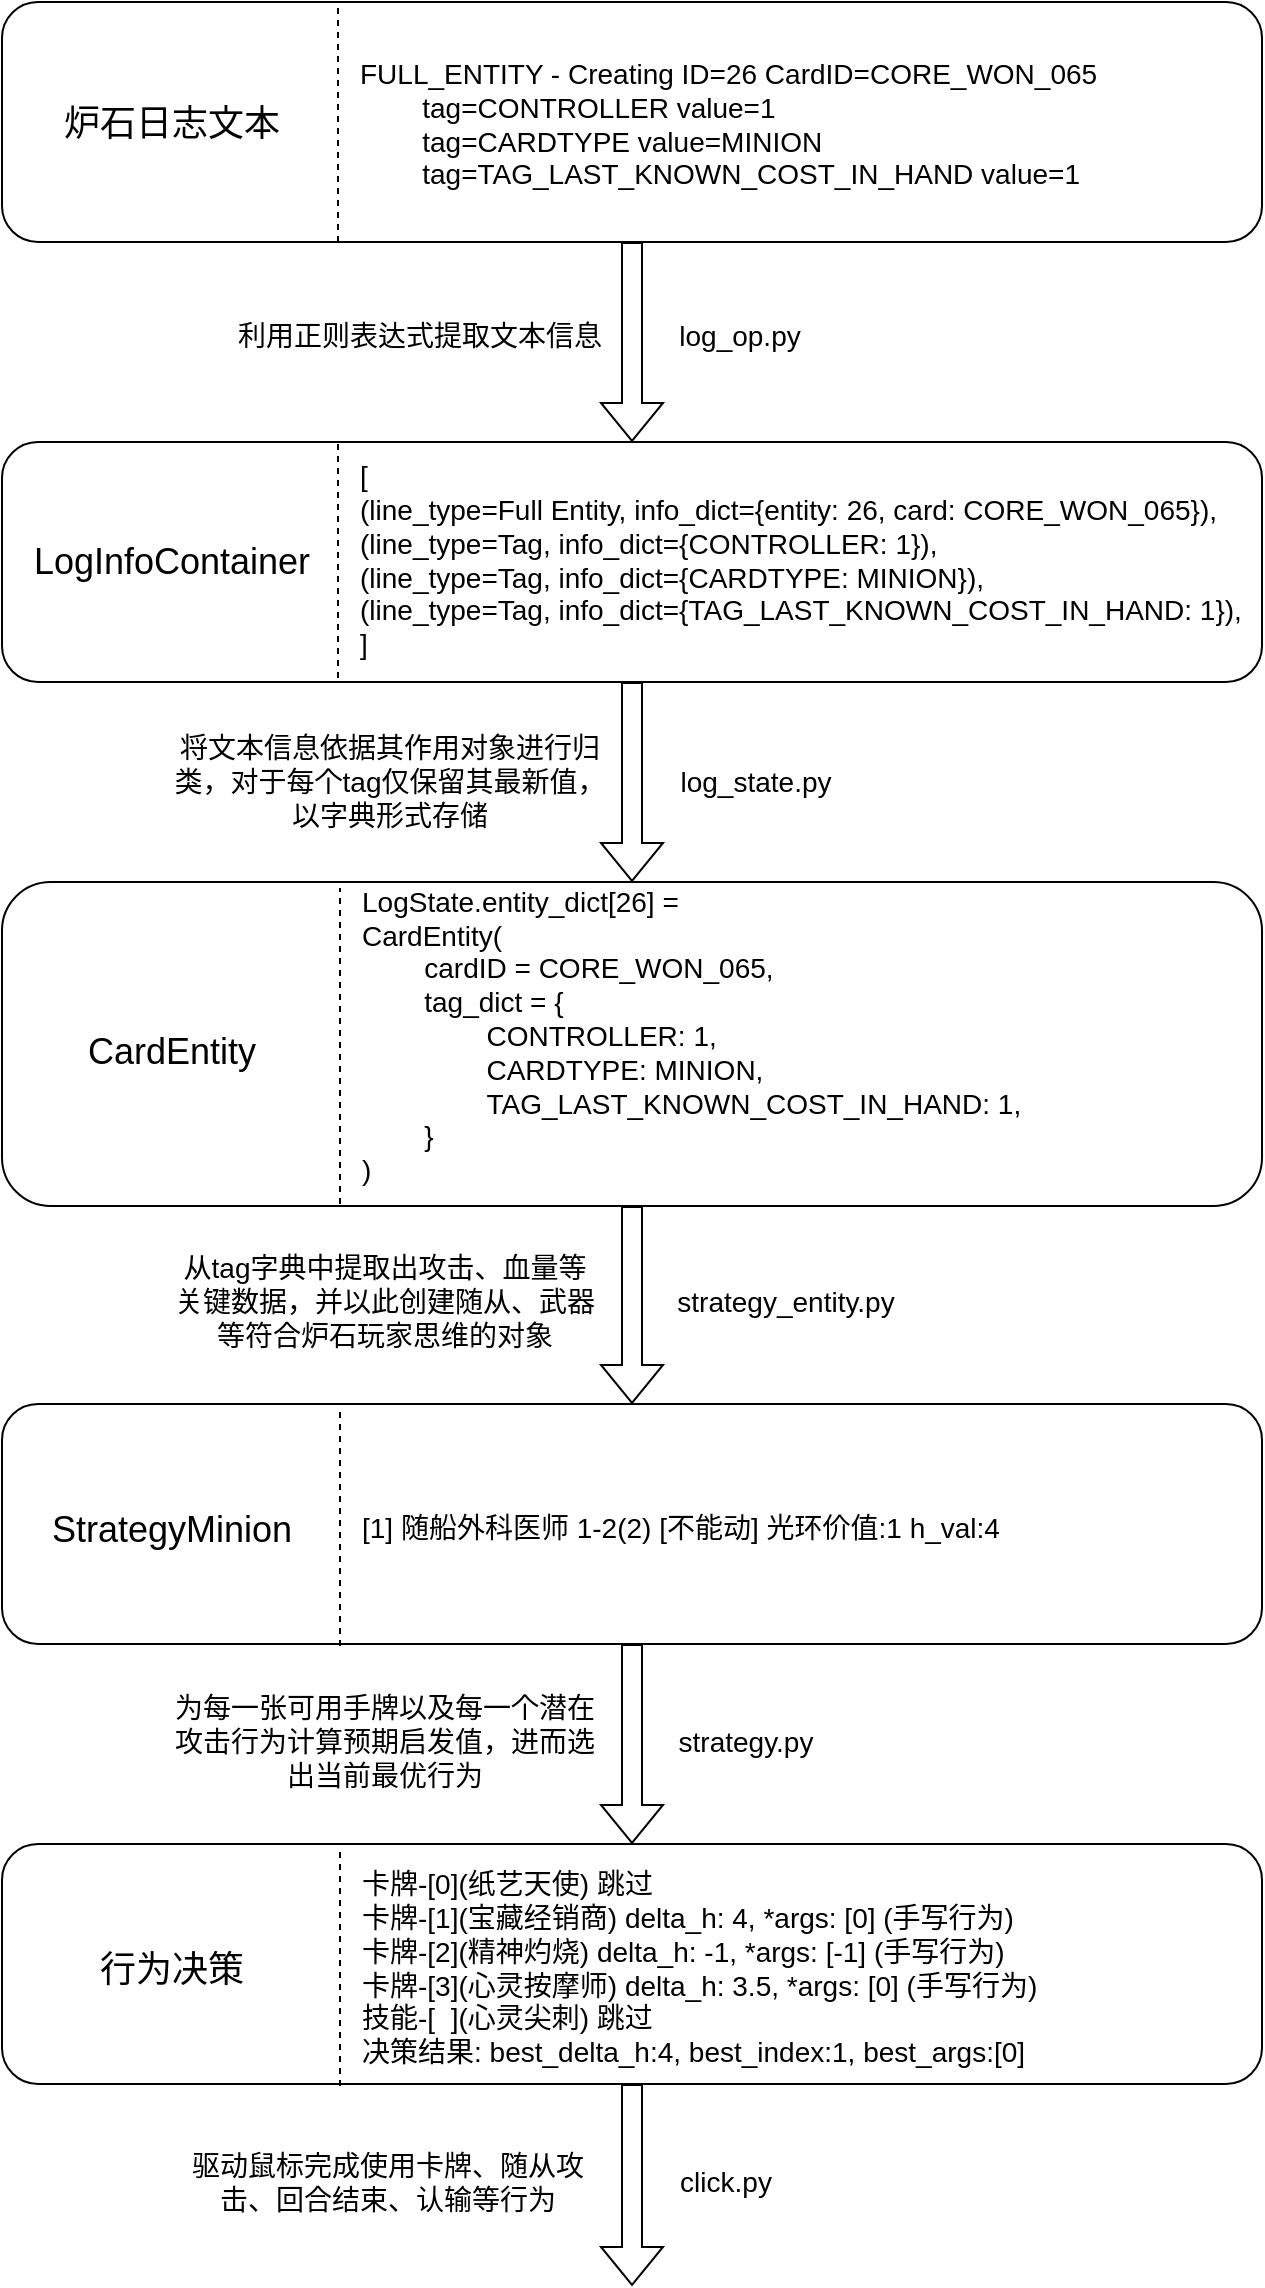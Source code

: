 <mxfile version="24.6.1" type="device">
  <diagram name="第 1 页" id="U2I3OTtjGib0rVJSeLhh">
    <mxGraphModel dx="2236" dy="886" grid="1" gridSize="10" guides="1" tooltips="1" connect="1" arrows="1" fold="1" page="1" pageScale="1" pageWidth="700" pageHeight="1150" math="0" shadow="0">
      <root>
        <mxCell id="0" />
        <mxCell id="1" parent="0" />
        <mxCell id="7Y5WHmtBz6ZAp9REiZZ3-1" value="" style="rounded=1;whiteSpace=wrap;html=1;" parent="1" vertex="1">
          <mxGeometry x="-664" width="630" height="120" as="geometry" />
        </mxCell>
        <mxCell id="7Y5WHmtBz6ZAp9REiZZ3-2" value="&lt;font style=&quot;font-size: 18px;&quot;&gt;炉石日志文本&lt;/font&gt;" style="text;html=1;align=center;verticalAlign=middle;whiteSpace=wrap;rounded=0;" parent="1" vertex="1">
          <mxGeometry x="-650" y="46" width="142" height="30" as="geometry" />
        </mxCell>
        <mxCell id="7Y5WHmtBz6ZAp9REiZZ3-7" value="" style="endArrow=none;dashed=1;html=1;rounded=0;" parent="1" edge="1">
          <mxGeometry width="50" height="50" relative="1" as="geometry">
            <mxPoint x="-496" y="120" as="sourcePoint" />
            <mxPoint x="-496" as="targetPoint" />
          </mxGeometry>
        </mxCell>
        <mxCell id="7Y5WHmtBz6ZAp9REiZZ3-8" value="&lt;div&gt;&lt;span style=&quot;background-color: initial;&quot;&gt;&lt;font style=&quot;font-size: 14px;&quot;&gt;&lt;div&gt;FULL_ENTITY - Creating ID=26 CardID=CORE_WON_065&lt;/div&gt;&lt;div&gt;&lt;span style=&quot;white-space:pre&quot;&gt;&#x9;&lt;/span&gt;tag=CONTROLLER value=1&lt;/div&gt;&lt;div&gt;&lt;span style=&quot;white-space:pre&quot;&gt;&#x9;&lt;/span&gt;tag=CARDTYPE value=MINION&lt;/div&gt;&lt;div&gt;&lt;span style=&quot;white-space:pre&quot;&gt;&#x9;&lt;/span&gt;tag=TAG_LAST_KNOWN_COST_IN_HAND value=1&lt;/div&gt;&lt;/font&gt;&lt;/span&gt;&lt;/div&gt;" style="text;html=1;align=left;verticalAlign=middle;whiteSpace=wrap;rounded=0;" parent="1" vertex="1">
          <mxGeometry x="-487" y="6" width="433" height="110" as="geometry" />
        </mxCell>
        <mxCell id="7Y5WHmtBz6ZAp9REiZZ3-14" value="" style="rounded=1;whiteSpace=wrap;html=1;" parent="1" vertex="1">
          <mxGeometry x="-664" y="220" width="630" height="120" as="geometry" />
        </mxCell>
        <mxCell id="7Y5WHmtBz6ZAp9REiZZ3-15" value="&lt;font style=&quot;font-size: 18px;&quot;&gt;LogInfoContainer&lt;/font&gt;" style="text;html=1;align=center;verticalAlign=middle;whiteSpace=wrap;rounded=0;" parent="1" vertex="1">
          <mxGeometry x="-650" y="265" width="142" height="30" as="geometry" />
        </mxCell>
        <mxCell id="7Y5WHmtBz6ZAp9REiZZ3-16" value="" style="endArrow=none;dashed=1;html=1;rounded=0;" parent="1" edge="1">
          <mxGeometry width="50" height="50" relative="1" as="geometry">
            <mxPoint x="-496" y="338" as="sourcePoint" />
            <mxPoint x="-496" y="218" as="targetPoint" />
          </mxGeometry>
        </mxCell>
        <mxCell id="7Y5WHmtBz6ZAp9REiZZ3-17" value="&lt;span style=&quot;background-color: initial; font-size: 14px;&quot;&gt;&lt;font style=&quot;font-size: 14px;&quot;&gt;[&lt;/font&gt;&lt;/span&gt;&lt;div style=&quot;font-size: 14px;&quot;&gt;&lt;font style=&quot;font-size: 14px;&quot;&gt;(line_type=Full Entity, info_dict={entity: 26, card: CORE_WON_065}),&lt;/font&gt;&lt;/div&gt;&lt;div style=&quot;font-size: 14px;&quot;&gt;&lt;font style=&quot;font-size: 14px;&quot;&gt;(line_type=Tag, info_dict={CONTROLLER: 1}),&lt;/font&gt;&lt;/div&gt;&lt;div style=&quot;font-size: 14px;&quot;&gt;&lt;font style=&quot;font-size: 14px;&quot;&gt;(line_type=Tag, info_dict={CARDTYPE: MINION}),&lt;br&gt;&lt;/font&gt;&lt;/div&gt;&lt;div style=&quot;font-size: 14px;&quot;&gt;&lt;font style=&quot;font-size: 14px;&quot;&gt;(line_type=Tag, info_dict={&lt;/font&gt;&lt;span style=&quot;background-color: initial;&quot;&gt;TAG_LAST_KNOWN_COST_IN_HAND: 1&lt;/span&gt;&lt;span style=&quot;background-color: initial;&quot;&gt;}),&lt;/span&gt;&lt;/div&gt;&lt;div style=&quot;font-size: 14px;&quot;&gt;&lt;span style=&quot;background-color: initial;&quot;&gt;&lt;font style=&quot;font-size: 14px;&quot;&gt;]&lt;/font&gt;&lt;/span&gt;&lt;/div&gt;" style="text;html=1;align=left;verticalAlign=middle;whiteSpace=wrap;rounded=0;" parent="1" vertex="1">
          <mxGeometry x="-487" y="224" width="443" height="110" as="geometry" />
        </mxCell>
        <mxCell id="7Y5WHmtBz6ZAp9REiZZ3-18" value="" style="rounded=1;whiteSpace=wrap;html=1;" parent="1" vertex="1">
          <mxGeometry x="-664" y="440" width="630" height="162" as="geometry" />
        </mxCell>
        <mxCell id="7Y5WHmtBz6ZAp9REiZZ3-19" value="&lt;font style=&quot;font-size: 18px;&quot;&gt;CardEntity&lt;/font&gt;" style="text;html=1;align=center;verticalAlign=middle;whiteSpace=wrap;rounded=0;" parent="1" vertex="1">
          <mxGeometry x="-650" y="510" width="142" height="30" as="geometry" />
        </mxCell>
        <mxCell id="7Y5WHmtBz6ZAp9REiZZ3-20" value="" style="endArrow=none;dashed=1;html=1;rounded=0;" parent="1" edge="1">
          <mxGeometry width="50" height="50" relative="1" as="geometry">
            <mxPoint x="-495" y="601" as="sourcePoint" />
            <mxPoint x="-495" y="443" as="targetPoint" />
          </mxGeometry>
        </mxCell>
        <mxCell id="7Y5WHmtBz6ZAp9REiZZ3-21" value="&lt;div&gt;&lt;span style=&quot;font-size: 14px;&quot;&gt;LogState.entity_dict[26] =&amp;nbsp;&lt;/span&gt;&lt;/div&gt;&lt;div&gt;&lt;span style=&quot;font-size: 14px; background-color: initial;&quot;&gt;CardEntity(&lt;/span&gt;&lt;/div&gt;&lt;div&gt;&lt;span style=&quot;font-size: 14px; background-color: initial;&quot;&gt;&lt;span style=&quot;white-space: pre;&quot;&gt;&#x9;&lt;/span&gt;&lt;/span&gt;&lt;span style=&quot;font-size: 14px; background-color: initial;&quot;&gt;cardID = CORE_WON_065,&lt;/span&gt;&lt;/div&gt;&lt;div&gt;&lt;span style=&quot;font-size: 14px; background-color: initial;&quot;&gt;&lt;span style=&quot;white-space: pre;&quot;&gt;&#x9;&lt;/span&gt;tag_dict = {&lt;/span&gt;&lt;/div&gt;&lt;div&gt;&lt;span style=&quot;font-size: 14px; background-color: initial;&quot;&gt;&lt;span style=&quot;white-space: pre;&quot;&gt;&#x9;&lt;span style=&quot;white-space: pre;&quot;&gt;&#x9;&lt;/span&gt;&lt;/span&gt;&lt;/span&gt;&lt;span style=&quot;font-size: 14px; background-color: initial;&quot;&gt;CONTROLLER: 1,&lt;/span&gt;&lt;/div&gt;&lt;div&gt;&lt;span style=&quot;font-size: 14px; background-color: initial;&quot;&gt;&lt;span style=&quot;white-space: pre;&quot;&gt;&#x9;&lt;span style=&quot;white-space: pre;&quot;&gt;&#x9;&lt;/span&gt;&lt;/span&gt;CARDTYPE: MINION,&lt;/span&gt;&lt;/div&gt;&lt;div&gt;&lt;span style=&quot;font-size: 14px; background-color: initial;&quot;&gt;&lt;span style=&quot;white-space: pre;&quot;&gt;&#x9;&lt;/span&gt;&lt;span style=&quot;white-space: pre;&quot;&gt;&#x9;&lt;/span&gt;TAG_LAST_KNOWN_COST_IN_HAND: 1,&lt;/span&gt;&lt;/div&gt;&lt;div&gt;&lt;span style=&quot;font-size: 14px; background-color: initial;&quot;&gt;&lt;span style=&quot;white-space: pre;&quot;&gt;&#x9;&lt;/span&gt;}&lt;br&gt;&lt;/span&gt;&lt;/div&gt;&lt;div&gt;&lt;span style=&quot;font-size: 14px;&quot;&gt;)&lt;/span&gt;&lt;/div&gt;&lt;div&gt;&lt;br&gt;&lt;/div&gt;" style="text;html=1;align=left;verticalAlign=middle;whiteSpace=wrap;rounded=0;" parent="1" vertex="1">
          <mxGeometry x="-486" y="450" width="443" height="147" as="geometry" />
        </mxCell>
        <mxCell id="7Y5WHmtBz6ZAp9REiZZ3-22" value="" style="rounded=1;whiteSpace=wrap;html=1;" parent="1" vertex="1">
          <mxGeometry x="-664" y="701" width="630" height="120" as="geometry" />
        </mxCell>
        <mxCell id="7Y5WHmtBz6ZAp9REiZZ3-23" value="&lt;font style=&quot;font-size: 18px;&quot;&gt;StrategyMinion&lt;/font&gt;" style="text;html=1;align=center;verticalAlign=middle;whiteSpace=wrap;rounded=0;" parent="1" vertex="1">
          <mxGeometry x="-650" y="749" width="142" height="30" as="geometry" />
        </mxCell>
        <mxCell id="7Y5WHmtBz6ZAp9REiZZ3-24" value="" style="endArrow=none;dashed=1;html=1;rounded=0;" parent="1" edge="1">
          <mxGeometry width="50" height="50" relative="1" as="geometry">
            <mxPoint x="-495" y="822" as="sourcePoint" />
            <mxPoint x="-495" y="702" as="targetPoint" />
          </mxGeometry>
        </mxCell>
        <mxCell id="7Y5WHmtBz6ZAp9REiZZ3-25" value="&lt;font style=&quot;font-size: 14px;&quot;&gt;[1] 随船外科医师 1-2(2) [不能动] 光环价值:1 h_val:4&lt;/font&gt;" style="text;html=1;align=left;verticalAlign=middle;whiteSpace=wrap;rounded=0;" parent="1" vertex="1">
          <mxGeometry x="-486" y="708" width="443" height="110" as="geometry" />
        </mxCell>
        <mxCell id="bAhIKvix73ol6-P0YYy8-1" value="" style="shape=flexArrow;endArrow=classic;html=1;rounded=0;entryX=0.5;entryY=0;entryDx=0;entryDy=0;exitX=0.5;exitY=1;exitDx=0;exitDy=0;" edge="1" parent="1" source="7Y5WHmtBz6ZAp9REiZZ3-1" target="7Y5WHmtBz6ZAp9REiZZ3-14">
          <mxGeometry width="50" height="50" relative="1" as="geometry">
            <mxPoint x="-440" y="330" as="sourcePoint" />
            <mxPoint x="-390" y="280" as="targetPoint" />
          </mxGeometry>
        </mxCell>
        <mxCell id="bAhIKvix73ol6-P0YYy8-3" value="&lt;font style=&quot;font-size: 14px;&quot;&gt;利用正则表达式提取文本信息&lt;/font&gt;" style="text;html=1;align=center;verticalAlign=middle;whiteSpace=wrap;rounded=0;" vertex="1" parent="1">
          <mxGeometry x="-550" y="152" width="190" height="30" as="geometry" />
        </mxCell>
        <mxCell id="bAhIKvix73ol6-P0YYy8-4" value="" style="shape=flexArrow;endArrow=classic;html=1;rounded=0;entryX=0.5;entryY=0;entryDx=0;entryDy=0;exitX=0.5;exitY=1;exitDx=0;exitDy=0;" edge="1" parent="1" source="7Y5WHmtBz6ZAp9REiZZ3-14" target="7Y5WHmtBz6ZAp9REiZZ3-18">
          <mxGeometry width="50" height="50" relative="1" as="geometry">
            <mxPoint x="-370" y="430" as="sourcePoint" />
            <mxPoint x="-320" y="380" as="targetPoint" />
          </mxGeometry>
        </mxCell>
        <mxCell id="bAhIKvix73ol6-P0YYy8-5" value="&lt;font style=&quot;font-size: 14px;&quot;&gt;将文本信息依据其作用对象进行归类，对于每个tag仅保留其最新值，以字典形式存储&lt;/font&gt;" style="text;html=1;align=center;verticalAlign=middle;whiteSpace=wrap;rounded=0;" vertex="1" parent="1">
          <mxGeometry x="-580" y="364" width="220" height="52" as="geometry" />
        </mxCell>
        <mxCell id="bAhIKvix73ol6-P0YYy8-6" value="" style="shape=flexArrow;endArrow=classic;html=1;rounded=0;exitX=0.5;exitY=1;exitDx=0;exitDy=0;entryX=0.5;entryY=0;entryDx=0;entryDy=0;" edge="1" parent="1" source="7Y5WHmtBz6ZAp9REiZZ3-18" target="7Y5WHmtBz6ZAp9REiZZ3-22">
          <mxGeometry width="50" height="50" relative="1" as="geometry">
            <mxPoint x="-330" y="610" as="sourcePoint" />
            <mxPoint x="-320" y="410" as="targetPoint" />
          </mxGeometry>
        </mxCell>
        <mxCell id="bAhIKvix73ol6-P0YYy8-7" value="&lt;font style=&quot;font-size: 14px;&quot;&gt;从tag字典中提取出攻击、血量等关键数据，并以此创建随从、武器等符合炉石玩家思维的对象&lt;/font&gt;" style="text;html=1;align=center;verticalAlign=middle;whiteSpace=wrap;rounded=0;" vertex="1" parent="1">
          <mxGeometry x="-580" y="620" width="215" height="60" as="geometry" />
        </mxCell>
        <mxCell id="bAhIKvix73ol6-P0YYy8-9" value="&lt;font style=&quot;font-size: 14px;&quot;&gt;log_op.py&lt;/font&gt;" style="text;html=1;align=center;verticalAlign=middle;whiteSpace=wrap;rounded=0;" vertex="1" parent="1">
          <mxGeometry x="-330" y="152" width="70" height="30" as="geometry" />
        </mxCell>
        <mxCell id="bAhIKvix73ol6-P0YYy8-11" value="&lt;font style=&quot;font-size: 14px;&quot;&gt;log_state.py&lt;/font&gt;" style="text;html=1;align=center;verticalAlign=middle;whiteSpace=wrap;rounded=0;" vertex="1" parent="1">
          <mxGeometry x="-327.25" y="375" width="80" height="30" as="geometry" />
        </mxCell>
        <mxCell id="bAhIKvix73ol6-P0YYy8-12" value="&lt;span style=&quot;font-size: 14px;&quot;&gt;strategy_entity.py&lt;/span&gt;" style="text;html=1;align=center;verticalAlign=middle;whiteSpace=wrap;rounded=0;" vertex="1" parent="1">
          <mxGeometry x="-327.25" y="635" width="110" height="30" as="geometry" />
        </mxCell>
        <mxCell id="bAhIKvix73ol6-P0YYy8-13" value="" style="shape=flexArrow;endArrow=classic;html=1;rounded=0;exitX=0.5;exitY=1;exitDx=0;exitDy=0;entryX=0.5;entryY=0;entryDx=0;entryDy=0;" edge="1" parent="1" source="7Y5WHmtBz6ZAp9REiZZ3-22" target="bAhIKvix73ol6-P0YYy8-17">
          <mxGeometry width="50" height="50" relative="1" as="geometry">
            <mxPoint x="-370" y="520" as="sourcePoint" />
            <mxPoint x="-349" y="898" as="targetPoint" />
          </mxGeometry>
        </mxCell>
        <mxCell id="bAhIKvix73ol6-P0YYy8-17" value="" style="rounded=1;whiteSpace=wrap;html=1;" vertex="1" parent="1">
          <mxGeometry x="-664" y="921" width="630" height="120" as="geometry" />
        </mxCell>
        <mxCell id="bAhIKvix73ol6-P0YYy8-18" value="&lt;span style=&quot;font-size: 18px;&quot;&gt;行为决策&lt;/span&gt;" style="text;html=1;align=center;verticalAlign=middle;whiteSpace=wrap;rounded=0;" vertex="1" parent="1">
          <mxGeometry x="-650" y="969" width="142" height="30" as="geometry" />
        </mxCell>
        <mxCell id="bAhIKvix73ol6-P0YYy8-19" value="" style="endArrow=none;dashed=1;html=1;rounded=0;" edge="1" parent="1">
          <mxGeometry width="50" height="50" relative="1" as="geometry">
            <mxPoint x="-495" y="1042" as="sourcePoint" />
            <mxPoint x="-495" y="922" as="targetPoint" />
          </mxGeometry>
        </mxCell>
        <mxCell id="bAhIKvix73ol6-P0YYy8-20" value="&lt;div&gt;&lt;span style=&quot;font-size: 14px;&quot;&gt;卡牌-[0](纸艺天使) 跳过&lt;/span&gt;&lt;/div&gt;&lt;div&gt;&lt;span style=&quot;font-size: 14px;&quot;&gt;卡牌-[1](宝藏经销商) delta_h: 4, *args: [0] (手写行为)&lt;/span&gt;&lt;/div&gt;&lt;div&gt;&lt;span style=&quot;font-size: 14px;&quot;&gt;卡牌-[2](精神灼烧) delta_h: -1, *args: [-1] (手写行为)&lt;/span&gt;&lt;/div&gt;&lt;div&gt;&lt;span style=&quot;font-size: 14px;&quot;&gt;卡牌-[3](心灵按摩师) delta_h: 3.5, *args: [0] (手写行为)&lt;/span&gt;&lt;/div&gt;&lt;div&gt;&lt;span style=&quot;font-size: 14px;&quot;&gt;技能-[&amp;nbsp; ](心灵尖刺) 跳过&lt;/span&gt;&lt;/div&gt;&lt;div&gt;&lt;span style=&quot;font-size: 14px;&quot;&gt;决策结果: best_delta_h:4, best_index:1, best_args:[0]&lt;/span&gt;&lt;/div&gt;" style="text;html=1;align=left;verticalAlign=middle;whiteSpace=wrap;rounded=0;" vertex="1" parent="1">
          <mxGeometry x="-486" y="928" width="443" height="110" as="geometry" />
        </mxCell>
        <mxCell id="bAhIKvix73ol6-P0YYy8-21" value="&lt;font style=&quot;font-size: 14px;&quot;&gt;为每一张可用手牌以及每一个潜在攻击行为计算预期启发值，进而选出当前最优行为&lt;/font&gt;" style="text;html=1;align=center;verticalAlign=middle;whiteSpace=wrap;rounded=0;" vertex="1" parent="1">
          <mxGeometry x="-580" y="840" width="215" height="60" as="geometry" />
        </mxCell>
        <mxCell id="bAhIKvix73ol6-P0YYy8-22" value="&lt;span style=&quot;font-size: 14px;&quot;&gt;strategy.py&lt;/span&gt;" style="text;html=1;align=center;verticalAlign=middle;whiteSpace=wrap;rounded=0;" vertex="1" parent="1">
          <mxGeometry x="-330" y="855" width="75.5" height="30" as="geometry" />
        </mxCell>
        <mxCell id="bAhIKvix73ol6-P0YYy8-23" value="" style="shape=flexArrow;endArrow=classic;html=1;rounded=0;exitX=0.5;exitY=1;exitDx=0;exitDy=0;" edge="1" parent="1" source="bAhIKvix73ol6-P0YYy8-17">
          <mxGeometry width="50" height="50" relative="1" as="geometry">
            <mxPoint x="-500" y="960" as="sourcePoint" />
            <mxPoint x="-349" y="1142" as="targetPoint" />
          </mxGeometry>
        </mxCell>
        <mxCell id="bAhIKvix73ol6-P0YYy8-26" value="&lt;font style=&quot;font-size: 14px;&quot;&gt;驱动鼠标完成使用卡牌、随从&lt;/font&gt;&lt;span style=&quot;font-size: 14px; background-color: initial;&quot;&gt;攻击、回合结束、认输等行为&lt;/span&gt;" style="text;html=1;align=center;verticalAlign=middle;whiteSpace=wrap;rounded=0;" vertex="1" parent="1">
          <mxGeometry x="-580" y="1060" width="217.5" height="60" as="geometry" />
        </mxCell>
        <mxCell id="bAhIKvix73ol6-P0YYy8-27" value="&lt;font style=&quot;font-size: 14px;&quot;&gt;click.py&lt;/font&gt;" style="text;html=1;align=center;verticalAlign=middle;whiteSpace=wrap;rounded=0;" vertex="1" parent="1">
          <mxGeometry x="-327.25" y="1075" width="50" height="30" as="geometry" />
        </mxCell>
      </root>
    </mxGraphModel>
  </diagram>
</mxfile>
